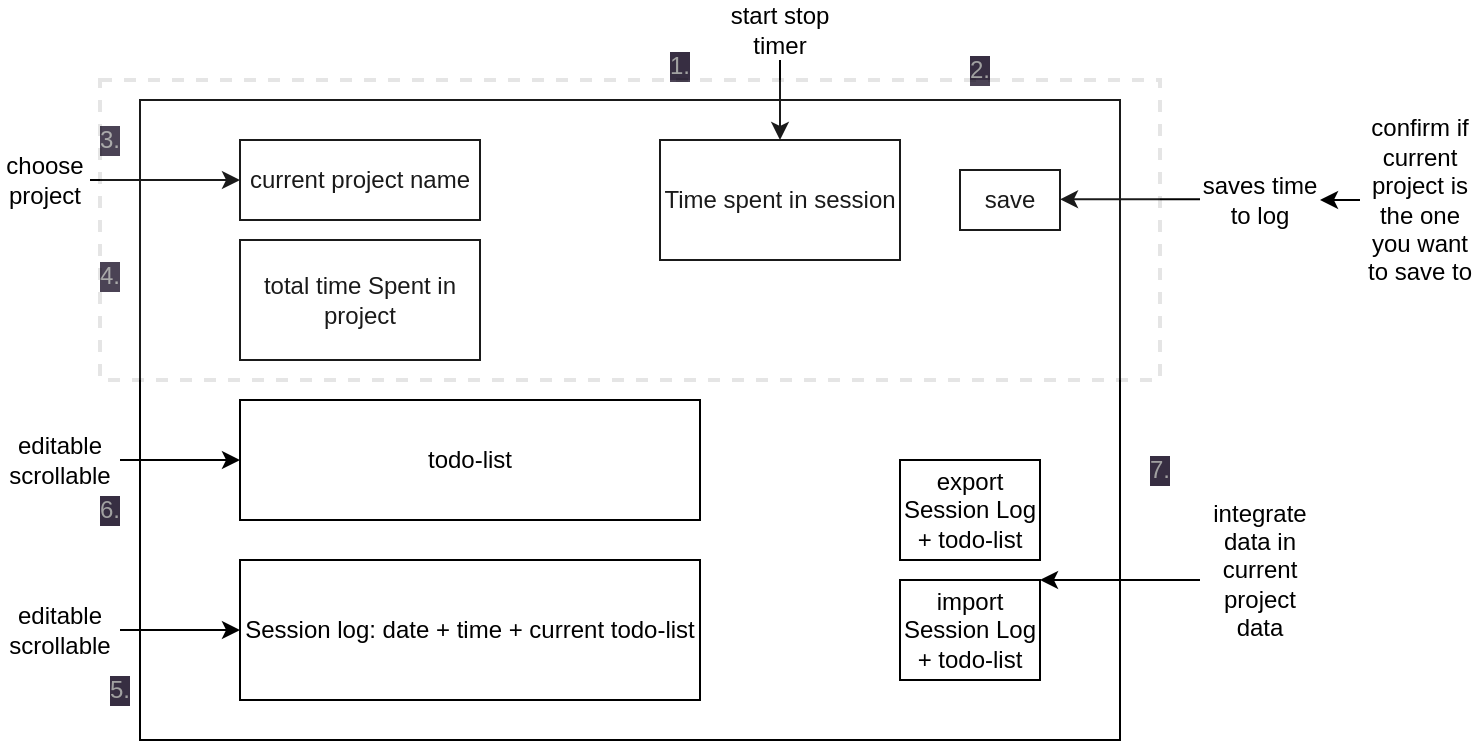 <mxfile>
    <diagram id="jefDxpo3mZHkd5KiJRu-" name="Page-1">
        <mxGraphModel dx="1050" dy="524" grid="1" gridSize="10" guides="1" tooltips="1" connect="1" arrows="1" fold="1" page="1" pageScale="1" pageWidth="850" pageHeight="1100" math="0" shadow="0">
            <root>
                <mxCell id="0"/>
                <mxCell id="1" parent="0"/>
                <mxCell id="3" value="" style="rounded=0;whiteSpace=wrap;html=1;" parent="1" vertex="1">
                    <mxGeometry x="70" y="60" width="490" height="320" as="geometry"/>
                </mxCell>
                <mxCell id="5" value="total time Spent in project" style="rounded=0;whiteSpace=wrap;html=1;" parent="1" vertex="1">
                    <mxGeometry x="120" y="130" width="120" height="60" as="geometry"/>
                </mxCell>
                <mxCell id="6" value="Time spent in session" style="rounded=0;whiteSpace=wrap;html=1;" parent="1" vertex="1">
                    <mxGeometry x="330" y="80" width="120" height="60" as="geometry"/>
                </mxCell>
                <mxCell id="8" value="current project name" style="rounded=0;whiteSpace=wrap;html=1;" parent="1" vertex="1">
                    <mxGeometry x="120" y="80" width="120" height="40" as="geometry"/>
                </mxCell>
                <mxCell id="9" value="Session log: date + time + current todo-list" style="rounded=0;whiteSpace=wrap;html=1;" parent="1" vertex="1">
                    <mxGeometry x="120" y="290" width="230" height="70" as="geometry"/>
                </mxCell>
                <mxCell id="11" value="todo-list" style="rounded=0;whiteSpace=wrap;html=1;" parent="1" vertex="1">
                    <mxGeometry x="120" y="210" width="230" height="60" as="geometry"/>
                </mxCell>
                <mxCell id="12" value="choose project" style="text;html=1;strokeColor=none;fillColor=none;align=center;verticalAlign=middle;whiteSpace=wrap;rounded=0;" parent="1" vertex="1">
                    <mxGeometry y="85" width="45" height="30" as="geometry"/>
                </mxCell>
                <mxCell id="13" value="" style="endArrow=classic;html=1;entryX=0;entryY=0.5;entryDx=0;entryDy=0;" parent="1" source="12" target="8" edge="1">
                    <mxGeometry width="50" height="50" relative="1" as="geometry">
                        <mxPoint x="390" y="220" as="sourcePoint"/>
                        <mxPoint x="440" y="170" as="targetPoint"/>
                    </mxGeometry>
                </mxCell>
                <mxCell id="15" value="editable&lt;br&gt;scrollable" style="text;html=1;strokeColor=none;fillColor=none;align=center;verticalAlign=middle;whiteSpace=wrap;rounded=0;" parent="1" vertex="1">
                    <mxGeometry y="225" width="60" height="30" as="geometry"/>
                </mxCell>
                <mxCell id="16" value="" style="endArrow=classic;html=1;entryX=0;entryY=0.5;entryDx=0;entryDy=0;" parent="1" source="15" target="11" edge="1">
                    <mxGeometry width="50" height="50" relative="1" as="geometry">
                        <mxPoint x="390" y="210" as="sourcePoint"/>
                        <mxPoint x="440" y="160" as="targetPoint"/>
                    </mxGeometry>
                </mxCell>
                <mxCell id="18" value="start stop timer" style="text;html=1;strokeColor=none;fillColor=none;align=center;verticalAlign=middle;whiteSpace=wrap;rounded=0;" parent="1" vertex="1">
                    <mxGeometry x="360" y="10" width="60" height="30" as="geometry"/>
                </mxCell>
                <mxCell id="19" value="" style="endArrow=classic;html=1;entryX=0.5;entryY=0;entryDx=0;entryDy=0;" parent="1" source="18" target="6" edge="1">
                    <mxGeometry width="50" height="50" relative="1" as="geometry">
                        <mxPoint x="390" y="160" as="sourcePoint"/>
                        <mxPoint x="450" y="110" as="targetPoint"/>
                    </mxGeometry>
                </mxCell>
                <mxCell id="20" value="editable&lt;br&gt;scrollable" style="text;html=1;strokeColor=none;fillColor=none;align=center;verticalAlign=middle;whiteSpace=wrap;rounded=0;" parent="1" vertex="1">
                    <mxGeometry y="310" width="60" height="30" as="geometry"/>
                </mxCell>
                <mxCell id="21" value="" style="endArrow=classic;html=1;entryX=0;entryY=0.5;entryDx=0;entryDy=0;" parent="1" source="20" target="9" edge="1">
                    <mxGeometry width="50" height="50" relative="1" as="geometry">
                        <mxPoint x="390" y="295" as="sourcePoint"/>
                        <mxPoint x="350" y="325" as="targetPoint"/>
                    </mxGeometry>
                </mxCell>
                <mxCell id="22" value="import Session Log&lt;br&gt;+ todo-list" style="rounded=0;whiteSpace=wrap;html=1;" parent="1" vertex="1">
                    <mxGeometry x="450" y="300" width="70" height="50" as="geometry"/>
                </mxCell>
                <mxCell id="23" value="save" style="rounded=0;whiteSpace=wrap;html=1;" parent="1" vertex="1">
                    <mxGeometry x="480" y="95" width="50" height="30" as="geometry"/>
                </mxCell>
                <mxCell id="26" value="" style="endArrow=classic;html=1;" parent="1" edge="1">
                    <mxGeometry width="50" height="50" relative="1" as="geometry">
                        <mxPoint x="600" y="109.66" as="sourcePoint"/>
                        <mxPoint x="530" y="109.66" as="targetPoint"/>
                    </mxGeometry>
                </mxCell>
                <mxCell id="29" value="saves time to log" style="text;html=1;strokeColor=none;fillColor=none;align=center;verticalAlign=middle;whiteSpace=wrap;rounded=0;" parent="1" vertex="1">
                    <mxGeometry x="600" y="95" width="60" height="30" as="geometry"/>
                </mxCell>
                <mxCell id="31" value="" style="edgeStyle=none;html=1;" parent="1" source="30" target="29" edge="1">
                    <mxGeometry relative="1" as="geometry"/>
                </mxCell>
                <mxCell id="30" value="confirm if current project is the one you want to save to" style="text;html=1;strokeColor=none;fillColor=none;align=center;verticalAlign=middle;whiteSpace=wrap;rounded=0;" parent="1" vertex="1">
                    <mxGeometry x="680" y="57.5" width="60" height="105" as="geometry"/>
                </mxCell>
                <mxCell id="33" value="export Session Log + todo-list" style="rounded=0;whiteSpace=wrap;html=1;" parent="1" vertex="1">
                    <mxGeometry x="450" y="240" width="70" height="50" as="geometry"/>
                </mxCell>
                <mxCell id="34" value="1." style="text;html=1;align=center;verticalAlign=middle;whiteSpace=wrap;rounded=0;labelBorderColor=none;fillColor=none;strokeColor=none;fontColor=#A1A1A1;labelBackgroundColor=#372E42;" parent="1" vertex="1">
                    <mxGeometry x="330" y="27.5" width="20" height="30" as="geometry"/>
                </mxCell>
                <mxCell id="35" value="2." style="text;html=1;align=center;verticalAlign=middle;whiteSpace=wrap;rounded=0;labelBorderColor=none;fillColor=none;strokeColor=none;fontColor=#A1A1A1;labelBackgroundColor=#372E42;" parent="1" vertex="1">
                    <mxGeometry x="480" y="30" width="20" height="30" as="geometry"/>
                </mxCell>
                <mxCell id="36" value="3." style="text;html=1;align=center;verticalAlign=middle;whiteSpace=wrap;rounded=0;labelBorderColor=none;fillColor=none;strokeColor=none;fontColor=#A1A1A1;labelBackgroundColor=#372E42;" parent="1" vertex="1">
                    <mxGeometry x="45" y="65" width="20" height="30" as="geometry"/>
                </mxCell>
                <mxCell id="37" value="4." style="text;html=1;align=center;verticalAlign=middle;whiteSpace=wrap;rounded=0;labelBorderColor=none;fillColor=none;strokeColor=none;fontColor=#A1A1A1;labelBackgroundColor=#372E42;" parent="1" vertex="1">
                    <mxGeometry x="45" y="132.5" width="20" height="30" as="geometry"/>
                </mxCell>
                <mxCell id="40" value="" style="endArrow=classic;html=1;fontColor=#A1A1A1;entryX=1;entryY=0;entryDx=0;entryDy=0;" parent="1" target="22" edge="1">
                    <mxGeometry relative="1" as="geometry">
                        <mxPoint x="600" y="300" as="sourcePoint"/>
                        <mxPoint x="500" y="200" as="targetPoint"/>
                    </mxGeometry>
                </mxCell>
                <mxCell id="44" value="integrate data in current project data" style="text;html=1;strokeColor=none;fillColor=none;align=center;verticalAlign=middle;whiteSpace=wrap;rounded=0;" parent="1" vertex="1">
                    <mxGeometry x="600" y="280" width="60" height="30" as="geometry"/>
                </mxCell>
                <mxCell id="47" value="5." style="text;html=1;align=center;verticalAlign=middle;whiteSpace=wrap;rounded=0;labelBorderColor=none;fillColor=none;strokeColor=none;fontColor=#A1A1A1;labelBackgroundColor=#372E42;" parent="1" vertex="1">
                    <mxGeometry x="50" y="340" width="20" height="30" as="geometry"/>
                </mxCell>
                <mxCell id="48" value="6." style="text;html=1;align=center;verticalAlign=middle;whiteSpace=wrap;rounded=0;labelBorderColor=none;fillColor=none;strokeColor=none;fontColor=#A1A1A1;labelBackgroundColor=#372E42;" parent="1" vertex="1">
                    <mxGeometry x="45" y="250" width="20" height="30" as="geometry"/>
                </mxCell>
                <mxCell id="49" value="7." style="text;html=1;align=center;verticalAlign=middle;whiteSpace=wrap;rounded=0;labelBorderColor=none;fillColor=none;strokeColor=none;fontColor=#A1A1A1;labelBackgroundColor=#372E42;" parent="1" vertex="1">
                    <mxGeometry x="570" y="230" width="20" height="30" as="geometry"/>
                </mxCell>
                <mxCell id="50" value="" style="rounded=0;whiteSpace=wrap;html=1;opacity=10;dashed=1;strokeWidth=2;" vertex="1" parent="1">
                    <mxGeometry x="50" y="50" width="530" height="150" as="geometry"/>
                </mxCell>
            </root>
        </mxGraphModel>
    </diagram>
</mxfile>